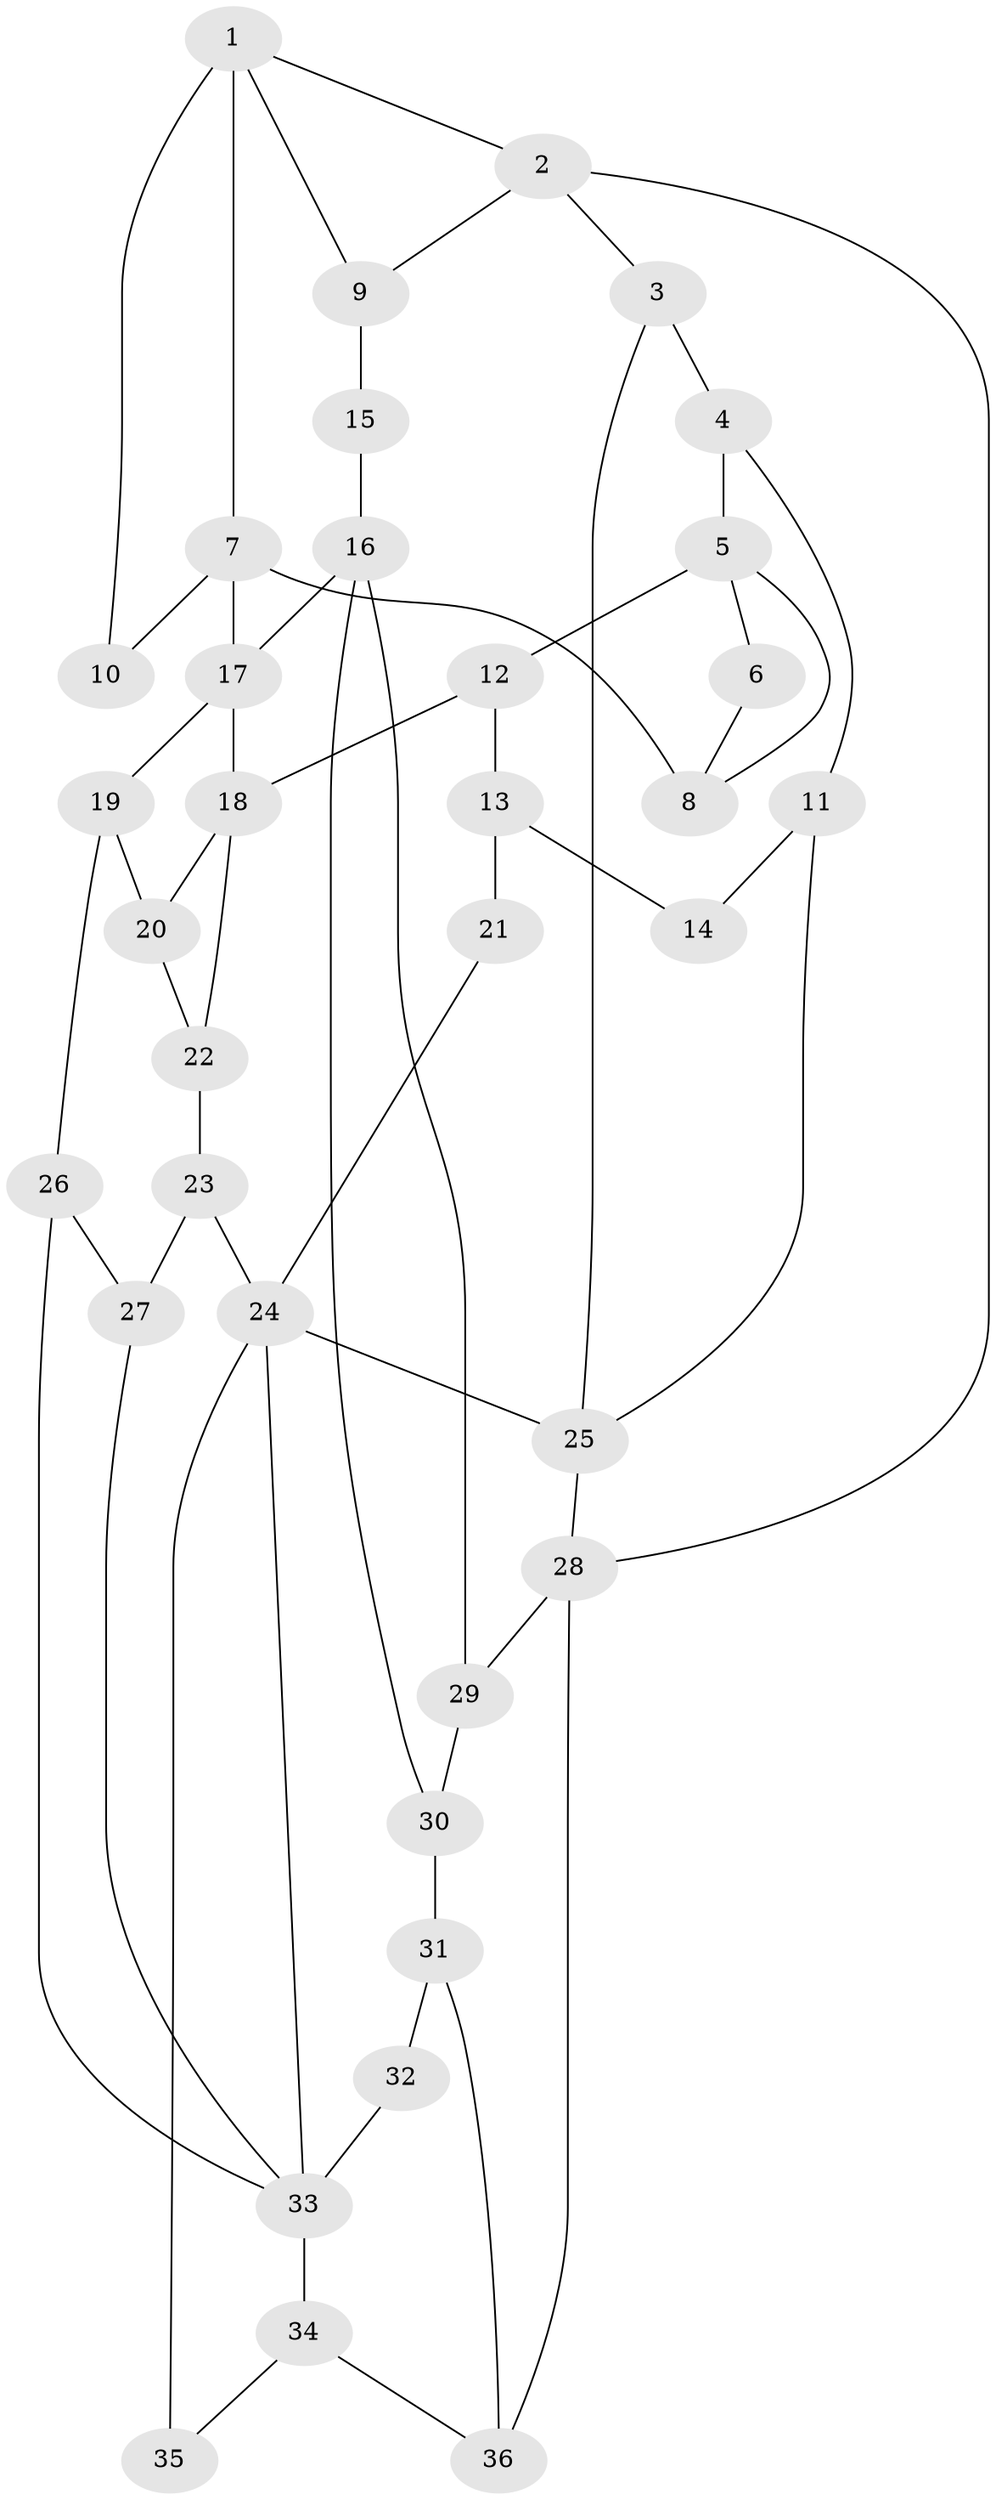 // original degree distribution, {3: 0.027777777777777776, 6: 0.2222222222222222, 4: 0.25, 5: 0.5}
// Generated by graph-tools (version 1.1) at 2025/38/03/09/25 02:38:26]
// undirected, 36 vertices, 57 edges
graph export_dot {
graph [start="1"]
  node [color=gray90,style=filled];
  1;
  2;
  3;
  4;
  5;
  6;
  7;
  8;
  9;
  10;
  11;
  12;
  13;
  14;
  15;
  16;
  17;
  18;
  19;
  20;
  21;
  22;
  23;
  24;
  25;
  26;
  27;
  28;
  29;
  30;
  31;
  32;
  33;
  34;
  35;
  36;
  1 -- 2 [weight=1.0];
  1 -- 7 [weight=1.0];
  1 -- 9 [weight=1.0];
  1 -- 10 [weight=2.0];
  2 -- 3 [weight=1.0];
  2 -- 9 [weight=1.0];
  2 -- 28 [weight=1.0];
  3 -- 4 [weight=2.0];
  3 -- 25 [weight=1.0];
  4 -- 5 [weight=2.0];
  4 -- 11 [weight=2.0];
  5 -- 6 [weight=1.0];
  5 -- 8 [weight=1.0];
  5 -- 12 [weight=2.0];
  6 -- 8 [weight=1.0];
  7 -- 8 [weight=2.0];
  7 -- 10 [weight=1.0];
  7 -- 17 [weight=2.0];
  9 -- 15 [weight=1.0];
  11 -- 14 [weight=2.0];
  11 -- 25 [weight=1.0];
  12 -- 13 [weight=2.0];
  12 -- 18 [weight=2.0];
  13 -- 14 [weight=2.0];
  13 -- 21 [weight=2.0];
  15 -- 16 [weight=2.0];
  16 -- 17 [weight=2.0];
  16 -- 29 [weight=1.0];
  16 -- 30 [weight=1.0];
  17 -- 18 [weight=1.0];
  17 -- 19 [weight=1.0];
  18 -- 20 [weight=1.0];
  18 -- 22 [weight=1.0];
  19 -- 20 [weight=1.0];
  19 -- 26 [weight=1.0];
  20 -- 22 [weight=1.0];
  21 -- 24 [weight=1.0];
  22 -- 23 [weight=1.0];
  23 -- 24 [weight=1.0];
  23 -- 27 [weight=1.0];
  24 -- 25 [weight=1.0];
  24 -- 33 [weight=1.0];
  24 -- 35 [weight=2.0];
  25 -- 28 [weight=1.0];
  26 -- 27 [weight=1.0];
  26 -- 33 [weight=1.0];
  27 -- 33 [weight=1.0];
  28 -- 29 [weight=1.0];
  28 -- 36 [weight=1.0];
  29 -- 30 [weight=1.0];
  30 -- 31 [weight=1.0];
  31 -- 32 [weight=1.0];
  31 -- 36 [weight=1.0];
  32 -- 33 [weight=2.0];
  33 -- 34 [weight=1.0];
  34 -- 35 [weight=1.0];
  34 -- 36 [weight=1.0];
}
